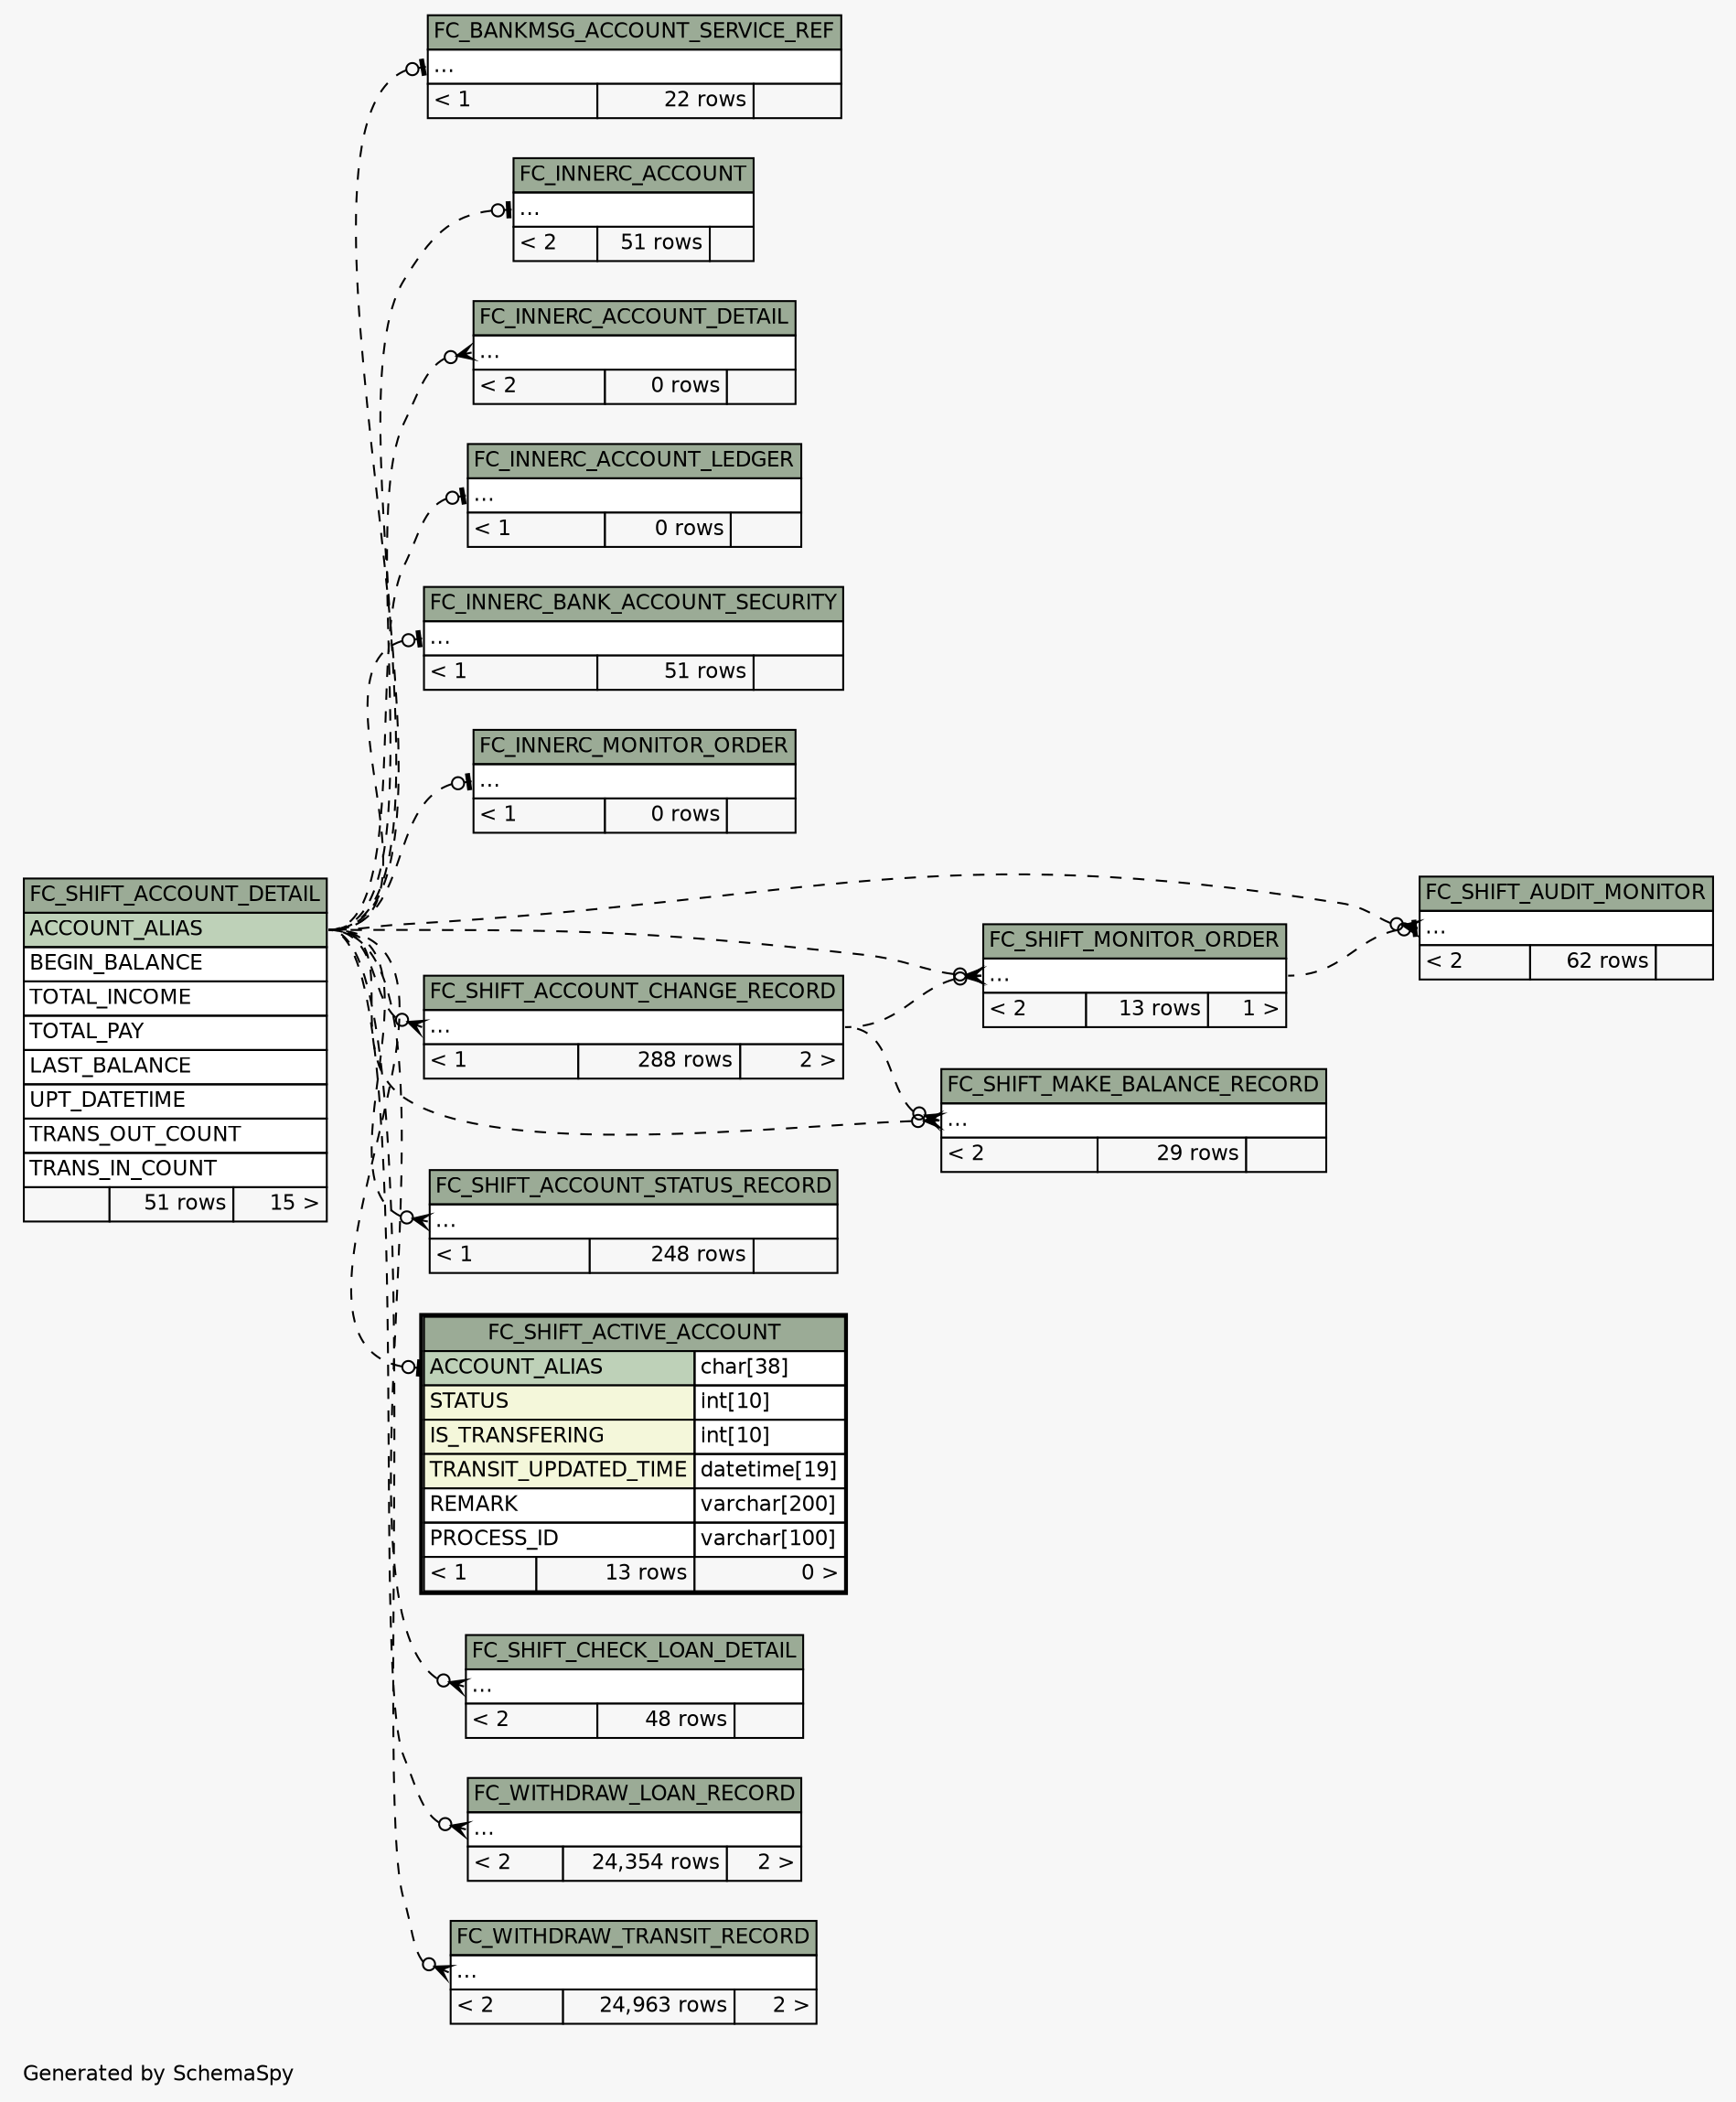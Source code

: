 // dot 2.26.0 on Linux 2.6.32-504.8.1.el6.x86_64
// SchemaSpy rev 590
digraph "impliedTwoDegreesRelationshipsDiagram" {
  graph [
    rankdir="RL"
    bgcolor="#f7f7f7"
    label="\nGenerated by SchemaSpy"
    labeljust="l"
    nodesep="0.18"
    ranksep="0.46"
    fontname="Helvetica"
    fontsize="11"
  ];
  node [
    fontname="Helvetica"
    fontsize="11"
    shape="plaintext"
  ];
  edge [
    arrowsize="0.8"
  ];
  "FC_BANKMSG_ACCOUNT_SERVICE_REF":"elipses":w -> "FC_SHIFT_ACCOUNT_DETAIL":"ACCOUNT_ALIAS":e [arrowhead=none dir=back arrowtail=teeodot style=dashed];
  "FC_INNERC_ACCOUNT":"elipses":w -> "FC_SHIFT_ACCOUNT_DETAIL":"ACCOUNT_ALIAS":e [arrowhead=none dir=back arrowtail=teeodot style=dashed];
  "FC_INNERC_ACCOUNT_DETAIL":"elipses":w -> "FC_SHIFT_ACCOUNT_DETAIL":"ACCOUNT_ALIAS":e [arrowhead=none dir=back arrowtail=crowodot style=dashed];
  "FC_INNERC_ACCOUNT_LEDGER":"elipses":w -> "FC_SHIFT_ACCOUNT_DETAIL":"ACCOUNT_ALIAS":e [arrowhead=none dir=back arrowtail=teeodot style=dashed];
  "FC_INNERC_BANK_ACCOUNT_SECURITY":"elipses":w -> "FC_SHIFT_ACCOUNT_DETAIL":"ACCOUNT_ALIAS":e [arrowhead=none dir=back arrowtail=teeodot style=dashed];
  "FC_INNERC_MONITOR_ORDER":"elipses":w -> "FC_SHIFT_ACCOUNT_DETAIL":"ACCOUNT_ALIAS":e [arrowhead=none dir=back arrowtail=teeodot style=dashed];
  "FC_SHIFT_ACCOUNT_CHANGE_RECORD":"elipses":w -> "FC_SHIFT_ACCOUNT_DETAIL":"ACCOUNT_ALIAS":e [arrowhead=none dir=back arrowtail=crowodot style=dashed];
  "FC_SHIFT_ACCOUNT_STATUS_RECORD":"elipses":w -> "FC_SHIFT_ACCOUNT_DETAIL":"ACCOUNT_ALIAS":e [arrowhead=none dir=back arrowtail=crowodot style=dashed];
  "FC_SHIFT_ACTIVE_ACCOUNT":"ACCOUNT_ALIAS":w -> "FC_SHIFT_ACCOUNT_DETAIL":"ACCOUNT_ALIAS":e [arrowhead=none dir=back arrowtail=teeodot style=dashed];
  "FC_SHIFT_AUDIT_MONITOR":"elipses":w -> "FC_SHIFT_ACCOUNT_DETAIL":"ACCOUNT_ALIAS":e [arrowhead=none dir=back arrowtail=crowodot style=dashed];
  "FC_SHIFT_AUDIT_MONITOR":"elipses":w -> "FC_SHIFT_MONITOR_ORDER":"elipses":e [arrowhead=none dir=back arrowtail=teeodot style=dashed];
  "FC_SHIFT_CHECK_LOAN_DETAIL":"elipses":w -> "FC_SHIFT_ACCOUNT_DETAIL":"ACCOUNT_ALIAS":e [arrowhead=none dir=back arrowtail=crowodot style=dashed];
  "FC_SHIFT_MAKE_BALANCE_RECORD":"elipses":w -> "FC_SHIFT_ACCOUNT_DETAIL":"ACCOUNT_ALIAS":e [arrowhead=none dir=back arrowtail=crowodot style=dashed];
  "FC_SHIFT_MAKE_BALANCE_RECORD":"elipses":w -> "FC_SHIFT_ACCOUNT_CHANGE_RECORD":"elipses":e [arrowhead=none dir=back arrowtail=crowodot style=dashed];
  "FC_SHIFT_MONITOR_ORDER":"elipses":w -> "FC_SHIFT_ACCOUNT_DETAIL":"ACCOUNT_ALIAS":e [arrowhead=none dir=back arrowtail=crowodot style=dashed];
  "FC_SHIFT_MONITOR_ORDER":"elipses":w -> "FC_SHIFT_ACCOUNT_CHANGE_RECORD":"elipses":e [arrowhead=none dir=back arrowtail=crowodot style=dashed];
  "FC_WITHDRAW_LOAN_RECORD":"elipses":w -> "FC_SHIFT_ACCOUNT_DETAIL":"ACCOUNT_ALIAS":e [arrowhead=none dir=back arrowtail=crowodot style=dashed];
  "FC_WITHDRAW_TRANSIT_RECORD":"elipses":w -> "FC_SHIFT_ACCOUNT_DETAIL":"ACCOUNT_ALIAS":e [arrowhead=none dir=back arrowtail=crowodot style=dashed];
  "FC_BANKMSG_ACCOUNT_SERVICE_REF" [
    label=<
    <TABLE BORDER="0" CELLBORDER="1" CELLSPACING="0" BGCOLOR="#ffffff">
      <TR><TD COLSPAN="3" BGCOLOR="#9bab96" ALIGN="CENTER">FC_BANKMSG_ACCOUNT_SERVICE_REF</TD></TR>
      <TR><TD PORT="elipses" COLSPAN="3" ALIGN="LEFT">...</TD></TR>
      <TR><TD ALIGN="LEFT" BGCOLOR="#f7f7f7">&lt; 1</TD><TD ALIGN="RIGHT" BGCOLOR="#f7f7f7">22 rows</TD><TD ALIGN="RIGHT" BGCOLOR="#f7f7f7">  </TD></TR>
    </TABLE>>
    URL="FC_BANKMSG_ACCOUNT_SERVICE_REF.html"
    tooltip="FC_BANKMSG_ACCOUNT_SERVICE_REF"
  ];
  "FC_INNERC_ACCOUNT" [
    label=<
    <TABLE BORDER="0" CELLBORDER="1" CELLSPACING="0" BGCOLOR="#ffffff">
      <TR><TD COLSPAN="3" BGCOLOR="#9bab96" ALIGN="CENTER">FC_INNERC_ACCOUNT</TD></TR>
      <TR><TD PORT="elipses" COLSPAN="3" ALIGN="LEFT">...</TD></TR>
      <TR><TD ALIGN="LEFT" BGCOLOR="#f7f7f7">&lt; 2</TD><TD ALIGN="RIGHT" BGCOLOR="#f7f7f7">51 rows</TD><TD ALIGN="RIGHT" BGCOLOR="#f7f7f7">  </TD></TR>
    </TABLE>>
    URL="FC_INNERC_ACCOUNT.html"
    tooltip="FC_INNERC_ACCOUNT"
  ];
  "FC_INNERC_ACCOUNT_DETAIL" [
    label=<
    <TABLE BORDER="0" CELLBORDER="1" CELLSPACING="0" BGCOLOR="#ffffff">
      <TR><TD COLSPAN="3" BGCOLOR="#9bab96" ALIGN="CENTER">FC_INNERC_ACCOUNT_DETAIL</TD></TR>
      <TR><TD PORT="elipses" COLSPAN="3" ALIGN="LEFT">...</TD></TR>
      <TR><TD ALIGN="LEFT" BGCOLOR="#f7f7f7">&lt; 2</TD><TD ALIGN="RIGHT" BGCOLOR="#f7f7f7">0 rows</TD><TD ALIGN="RIGHT" BGCOLOR="#f7f7f7">  </TD></TR>
    </TABLE>>
    URL="FC_INNERC_ACCOUNT_DETAIL.html"
    tooltip="FC_INNERC_ACCOUNT_DETAIL"
  ];
  "FC_INNERC_ACCOUNT_LEDGER" [
    label=<
    <TABLE BORDER="0" CELLBORDER="1" CELLSPACING="0" BGCOLOR="#ffffff">
      <TR><TD COLSPAN="3" BGCOLOR="#9bab96" ALIGN="CENTER">FC_INNERC_ACCOUNT_LEDGER</TD></TR>
      <TR><TD PORT="elipses" COLSPAN="3" ALIGN="LEFT">...</TD></TR>
      <TR><TD ALIGN="LEFT" BGCOLOR="#f7f7f7">&lt; 1</TD><TD ALIGN="RIGHT" BGCOLOR="#f7f7f7">0 rows</TD><TD ALIGN="RIGHT" BGCOLOR="#f7f7f7">  </TD></TR>
    </TABLE>>
    URL="FC_INNERC_ACCOUNT_LEDGER.html"
    tooltip="FC_INNERC_ACCOUNT_LEDGER"
  ];
  "FC_INNERC_BANK_ACCOUNT_SECURITY" [
    label=<
    <TABLE BORDER="0" CELLBORDER="1" CELLSPACING="0" BGCOLOR="#ffffff">
      <TR><TD COLSPAN="3" BGCOLOR="#9bab96" ALIGN="CENTER">FC_INNERC_BANK_ACCOUNT_SECURITY</TD></TR>
      <TR><TD PORT="elipses" COLSPAN="3" ALIGN="LEFT">...</TD></TR>
      <TR><TD ALIGN="LEFT" BGCOLOR="#f7f7f7">&lt; 1</TD><TD ALIGN="RIGHT" BGCOLOR="#f7f7f7">51 rows</TD><TD ALIGN="RIGHT" BGCOLOR="#f7f7f7">  </TD></TR>
    </TABLE>>
    URL="FC_INNERC_BANK_ACCOUNT_SECURITY.html"
    tooltip="FC_INNERC_BANK_ACCOUNT_SECURITY"
  ];
  "FC_INNERC_MONITOR_ORDER" [
    label=<
    <TABLE BORDER="0" CELLBORDER="1" CELLSPACING="0" BGCOLOR="#ffffff">
      <TR><TD COLSPAN="3" BGCOLOR="#9bab96" ALIGN="CENTER">FC_INNERC_MONITOR_ORDER</TD></TR>
      <TR><TD PORT="elipses" COLSPAN="3" ALIGN="LEFT">...</TD></TR>
      <TR><TD ALIGN="LEFT" BGCOLOR="#f7f7f7">&lt; 1</TD><TD ALIGN="RIGHT" BGCOLOR="#f7f7f7">0 rows</TD><TD ALIGN="RIGHT" BGCOLOR="#f7f7f7">  </TD></TR>
    </TABLE>>
    URL="FC_INNERC_MONITOR_ORDER.html"
    tooltip="FC_INNERC_MONITOR_ORDER"
  ];
  "FC_SHIFT_ACCOUNT_CHANGE_RECORD" [
    label=<
    <TABLE BORDER="0" CELLBORDER="1" CELLSPACING="0" BGCOLOR="#ffffff">
      <TR><TD COLSPAN="3" BGCOLOR="#9bab96" ALIGN="CENTER">FC_SHIFT_ACCOUNT_CHANGE_RECORD</TD></TR>
      <TR><TD PORT="elipses" COLSPAN="3" ALIGN="LEFT">...</TD></TR>
      <TR><TD ALIGN="LEFT" BGCOLOR="#f7f7f7">&lt; 1</TD><TD ALIGN="RIGHT" BGCOLOR="#f7f7f7">288 rows</TD><TD ALIGN="RIGHT" BGCOLOR="#f7f7f7">2 &gt;</TD></TR>
    </TABLE>>
    URL="FC_SHIFT_ACCOUNT_CHANGE_RECORD.html"
    tooltip="FC_SHIFT_ACCOUNT_CHANGE_RECORD"
  ];
  "FC_SHIFT_ACCOUNT_DETAIL" [
    label=<
    <TABLE BORDER="0" CELLBORDER="1" CELLSPACING="0" BGCOLOR="#ffffff">
      <TR><TD COLSPAN="3" BGCOLOR="#9bab96" ALIGN="CENTER">FC_SHIFT_ACCOUNT_DETAIL</TD></TR>
      <TR><TD PORT="ACCOUNT_ALIAS" COLSPAN="3" BGCOLOR="#bed1b8" ALIGN="LEFT">ACCOUNT_ALIAS</TD></TR>
      <TR><TD PORT="BEGIN_BALANCE" COLSPAN="3" ALIGN="LEFT">BEGIN_BALANCE</TD></TR>
      <TR><TD PORT="TOTAL_INCOME" COLSPAN="3" ALIGN="LEFT">TOTAL_INCOME</TD></TR>
      <TR><TD PORT="TOTAL_PAY" COLSPAN="3" ALIGN="LEFT">TOTAL_PAY</TD></TR>
      <TR><TD PORT="LAST_BALANCE" COLSPAN="3" ALIGN="LEFT">LAST_BALANCE</TD></TR>
      <TR><TD PORT="UPT_DATETIME" COLSPAN="3" ALIGN="LEFT">UPT_DATETIME</TD></TR>
      <TR><TD PORT="TRANS_OUT_COUNT" COLSPAN="3" ALIGN="LEFT">TRANS_OUT_COUNT</TD></TR>
      <TR><TD PORT="TRANS_IN_COUNT" COLSPAN="3" ALIGN="LEFT">TRANS_IN_COUNT</TD></TR>
      <TR><TD ALIGN="LEFT" BGCOLOR="#f7f7f7">  </TD><TD ALIGN="RIGHT" BGCOLOR="#f7f7f7">51 rows</TD><TD ALIGN="RIGHT" BGCOLOR="#f7f7f7">15 &gt;</TD></TR>
    </TABLE>>
    URL="FC_SHIFT_ACCOUNT_DETAIL.html"
    tooltip="FC_SHIFT_ACCOUNT_DETAIL"
  ];
  "FC_SHIFT_ACCOUNT_STATUS_RECORD" [
    label=<
    <TABLE BORDER="0" CELLBORDER="1" CELLSPACING="0" BGCOLOR="#ffffff">
      <TR><TD COLSPAN="3" BGCOLOR="#9bab96" ALIGN="CENTER">FC_SHIFT_ACCOUNT_STATUS_RECORD</TD></TR>
      <TR><TD PORT="elipses" COLSPAN="3" ALIGN="LEFT">...</TD></TR>
      <TR><TD ALIGN="LEFT" BGCOLOR="#f7f7f7">&lt; 1</TD><TD ALIGN="RIGHT" BGCOLOR="#f7f7f7">248 rows</TD><TD ALIGN="RIGHT" BGCOLOR="#f7f7f7">  </TD></TR>
    </TABLE>>
    URL="FC_SHIFT_ACCOUNT_STATUS_RECORD.html"
    tooltip="FC_SHIFT_ACCOUNT_STATUS_RECORD"
  ];
  "FC_SHIFT_ACTIVE_ACCOUNT" [
    label=<
    <TABLE BORDER="2" CELLBORDER="1" CELLSPACING="0" BGCOLOR="#ffffff">
      <TR><TD COLSPAN="3" BGCOLOR="#9bab96" ALIGN="CENTER">FC_SHIFT_ACTIVE_ACCOUNT</TD></TR>
      <TR><TD PORT="ACCOUNT_ALIAS" COLSPAN="2" BGCOLOR="#bed1b8" ALIGN="LEFT">ACCOUNT_ALIAS</TD><TD PORT="ACCOUNT_ALIAS.type" ALIGN="LEFT">char[38]</TD></TR>
      <TR><TD PORT="STATUS" COLSPAN="2" BGCOLOR="#f4f7da" ALIGN="LEFT">STATUS</TD><TD PORT="STATUS.type" ALIGN="LEFT">int[10]</TD></TR>
      <TR><TD PORT="IS_TRANSFERING" COLSPAN="2" BGCOLOR="#f4f7da" ALIGN="LEFT">IS_TRANSFERING</TD><TD PORT="IS_TRANSFERING.type" ALIGN="LEFT">int[10]</TD></TR>
      <TR><TD PORT="TRANSIT_UPDATED_TIME" COLSPAN="2" BGCOLOR="#f4f7da" ALIGN="LEFT">TRANSIT_UPDATED_TIME</TD><TD PORT="TRANSIT_UPDATED_TIME.type" ALIGN="LEFT">datetime[19]</TD></TR>
      <TR><TD PORT="REMARK" COLSPAN="2" ALIGN="LEFT">REMARK</TD><TD PORT="REMARK.type" ALIGN="LEFT">varchar[200]</TD></TR>
      <TR><TD PORT="PROCESS_ID" COLSPAN="2" ALIGN="LEFT">PROCESS_ID</TD><TD PORT="PROCESS_ID.type" ALIGN="LEFT">varchar[100]</TD></TR>
      <TR><TD ALIGN="LEFT" BGCOLOR="#f7f7f7">&lt; 1</TD><TD ALIGN="RIGHT" BGCOLOR="#f7f7f7">13 rows</TD><TD ALIGN="RIGHT" BGCOLOR="#f7f7f7">0 &gt;</TD></TR>
    </TABLE>>
    URL="FC_SHIFT_ACTIVE_ACCOUNT.html"
    tooltip="FC_SHIFT_ACTIVE_ACCOUNT"
  ];
  "FC_SHIFT_AUDIT_MONITOR" [
    label=<
    <TABLE BORDER="0" CELLBORDER="1" CELLSPACING="0" BGCOLOR="#ffffff">
      <TR><TD COLSPAN="3" BGCOLOR="#9bab96" ALIGN="CENTER">FC_SHIFT_AUDIT_MONITOR</TD></TR>
      <TR><TD PORT="elipses" COLSPAN="3" ALIGN="LEFT">...</TD></TR>
      <TR><TD ALIGN="LEFT" BGCOLOR="#f7f7f7">&lt; 2</TD><TD ALIGN="RIGHT" BGCOLOR="#f7f7f7">62 rows</TD><TD ALIGN="RIGHT" BGCOLOR="#f7f7f7">  </TD></TR>
    </TABLE>>
    URL="FC_SHIFT_AUDIT_MONITOR.html"
    tooltip="FC_SHIFT_AUDIT_MONITOR"
  ];
  "FC_SHIFT_CHECK_LOAN_DETAIL" [
    label=<
    <TABLE BORDER="0" CELLBORDER="1" CELLSPACING="0" BGCOLOR="#ffffff">
      <TR><TD COLSPAN="3" BGCOLOR="#9bab96" ALIGN="CENTER">FC_SHIFT_CHECK_LOAN_DETAIL</TD></TR>
      <TR><TD PORT="elipses" COLSPAN="3" ALIGN="LEFT">...</TD></TR>
      <TR><TD ALIGN="LEFT" BGCOLOR="#f7f7f7">&lt; 2</TD><TD ALIGN="RIGHT" BGCOLOR="#f7f7f7">48 rows</TD><TD ALIGN="RIGHT" BGCOLOR="#f7f7f7">  </TD></TR>
    </TABLE>>
    URL="FC_SHIFT_CHECK_LOAN_DETAIL.html"
    tooltip="FC_SHIFT_CHECK_LOAN_DETAIL"
  ];
  "FC_SHIFT_MAKE_BALANCE_RECORD" [
    label=<
    <TABLE BORDER="0" CELLBORDER="1" CELLSPACING="0" BGCOLOR="#ffffff">
      <TR><TD COLSPAN="3" BGCOLOR="#9bab96" ALIGN="CENTER">FC_SHIFT_MAKE_BALANCE_RECORD</TD></TR>
      <TR><TD PORT="elipses" COLSPAN="3" ALIGN="LEFT">...</TD></TR>
      <TR><TD ALIGN="LEFT" BGCOLOR="#f7f7f7">&lt; 2</TD><TD ALIGN="RIGHT" BGCOLOR="#f7f7f7">29 rows</TD><TD ALIGN="RIGHT" BGCOLOR="#f7f7f7">  </TD></TR>
    </TABLE>>
    URL="FC_SHIFT_MAKE_BALANCE_RECORD.html"
    tooltip="FC_SHIFT_MAKE_BALANCE_RECORD"
  ];
  "FC_SHIFT_MONITOR_ORDER" [
    label=<
    <TABLE BORDER="0" CELLBORDER="1" CELLSPACING="0" BGCOLOR="#ffffff">
      <TR><TD COLSPAN="3" BGCOLOR="#9bab96" ALIGN="CENTER">FC_SHIFT_MONITOR_ORDER</TD></TR>
      <TR><TD PORT="elipses" COLSPAN="3" ALIGN="LEFT">...</TD></TR>
      <TR><TD ALIGN="LEFT" BGCOLOR="#f7f7f7">&lt; 2</TD><TD ALIGN="RIGHT" BGCOLOR="#f7f7f7">13 rows</TD><TD ALIGN="RIGHT" BGCOLOR="#f7f7f7">1 &gt;</TD></TR>
    </TABLE>>
    URL="FC_SHIFT_MONITOR_ORDER.html"
    tooltip="FC_SHIFT_MONITOR_ORDER"
  ];
  "FC_WITHDRAW_LOAN_RECORD" [
    label=<
    <TABLE BORDER="0" CELLBORDER="1" CELLSPACING="0" BGCOLOR="#ffffff">
      <TR><TD COLSPAN="3" BGCOLOR="#9bab96" ALIGN="CENTER">FC_WITHDRAW_LOAN_RECORD</TD></TR>
      <TR><TD PORT="elipses" COLSPAN="3" ALIGN="LEFT">...</TD></TR>
      <TR><TD ALIGN="LEFT" BGCOLOR="#f7f7f7">&lt; 2</TD><TD ALIGN="RIGHT" BGCOLOR="#f7f7f7">24,354 rows</TD><TD ALIGN="RIGHT" BGCOLOR="#f7f7f7">2 &gt;</TD></TR>
    </TABLE>>
    URL="FC_WITHDRAW_LOAN_RECORD.html"
    tooltip="FC_WITHDRAW_LOAN_RECORD"
  ];
  "FC_WITHDRAW_TRANSIT_RECORD" [
    label=<
    <TABLE BORDER="0" CELLBORDER="1" CELLSPACING="0" BGCOLOR="#ffffff">
      <TR><TD COLSPAN="3" BGCOLOR="#9bab96" ALIGN="CENTER">FC_WITHDRAW_TRANSIT_RECORD</TD></TR>
      <TR><TD PORT="elipses" COLSPAN="3" ALIGN="LEFT">...</TD></TR>
      <TR><TD ALIGN="LEFT" BGCOLOR="#f7f7f7">&lt; 2</TD><TD ALIGN="RIGHT" BGCOLOR="#f7f7f7">24,963 rows</TD><TD ALIGN="RIGHT" BGCOLOR="#f7f7f7">2 &gt;</TD></TR>
    </TABLE>>
    URL="FC_WITHDRAW_TRANSIT_RECORD.html"
    tooltip="FC_WITHDRAW_TRANSIT_RECORD"
  ];
}
